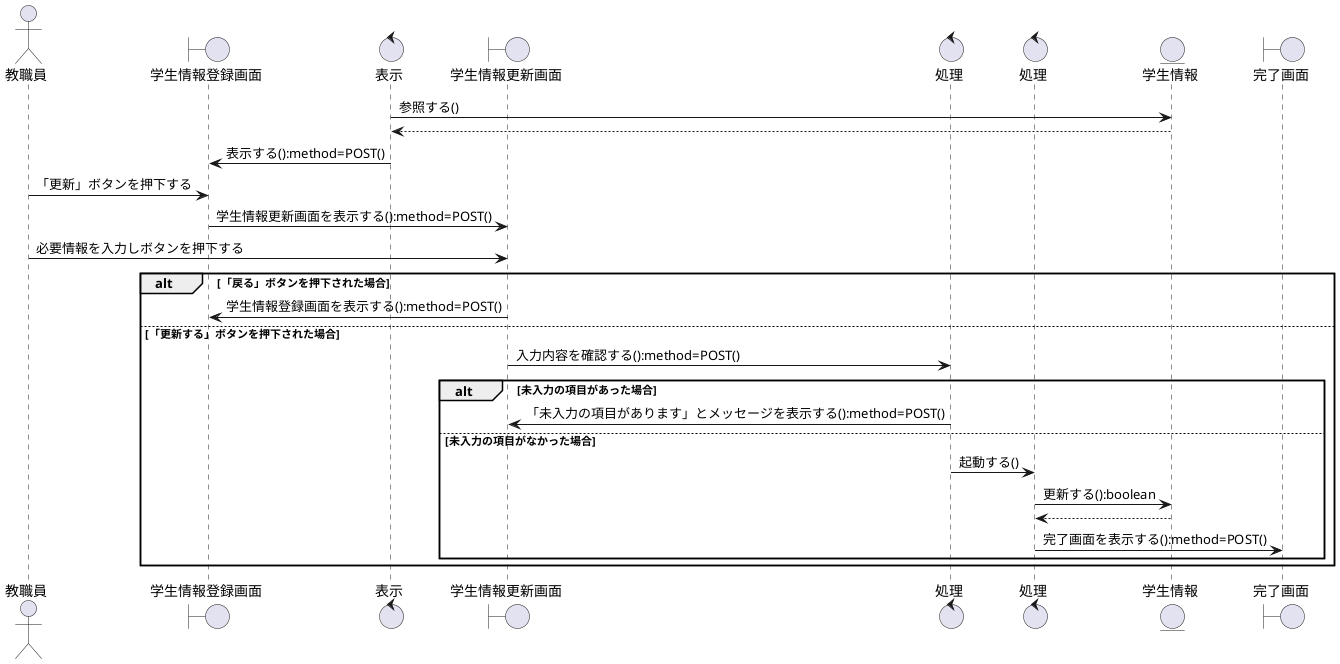 @startuml シーケンス_学生情報更新

actor    "教職員"          as User
boundary "学生情報登録画面" as b1
control  "表示"            as c1
boundary "学生情報更新画面" as b2
'入力内容を確認
control  "処理"            as c2
'更新処理をする
control  "処理"            as c3
entity   "学生情報"        as e1
boundary "完了画面"        as b3


'流れ
c1   -> e1:参照する()
c1  <-- e1
c1   -> b1:表示する():method=POST()
User -> b1:「更新」ボタンを押下する
b1   -> b2:学生情報更新画面を表示する():method=POST()
User -> b2:必要情報を入力しボタンを押下する

'場合分け
alt 「戻る」ボタンを押下された場合
    b2 -> b1:学生情報登録画面を表示する():method=POST()
else 「更新する」ボタンを押下された場合
    b2 -> c2:入力内容を確認する():method=POST()
    alt 未入力の項目があった場合
    '別の入力の情報を持っているからPOST
        c2  -> b2:「未入力の項目があります」とメッセージを表示する():method=POST()
    else 未入力の項目がなかった場合
        c2  -> c3:起動する()
        c3  -> e1:更新する():boolean
        c3 <-- e1
        c3  -> b3:完了画面を表示する():method=POST()
    end
end

@enduml